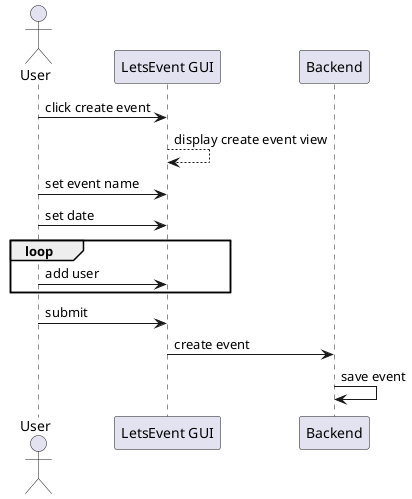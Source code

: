 @startuml create_event

Actor User
participant GUI as "LetsEvent GUI"
participant Backend

User -> GUI : click create event
GUI --> GUI : display create event view

User -> GUI : set event name
User -> GUI : set date

loop
    User -> GUI : add user
end

User -> GUI : submit
GUI -> Backend : create event
Backend -> Backend : save event

@enduml